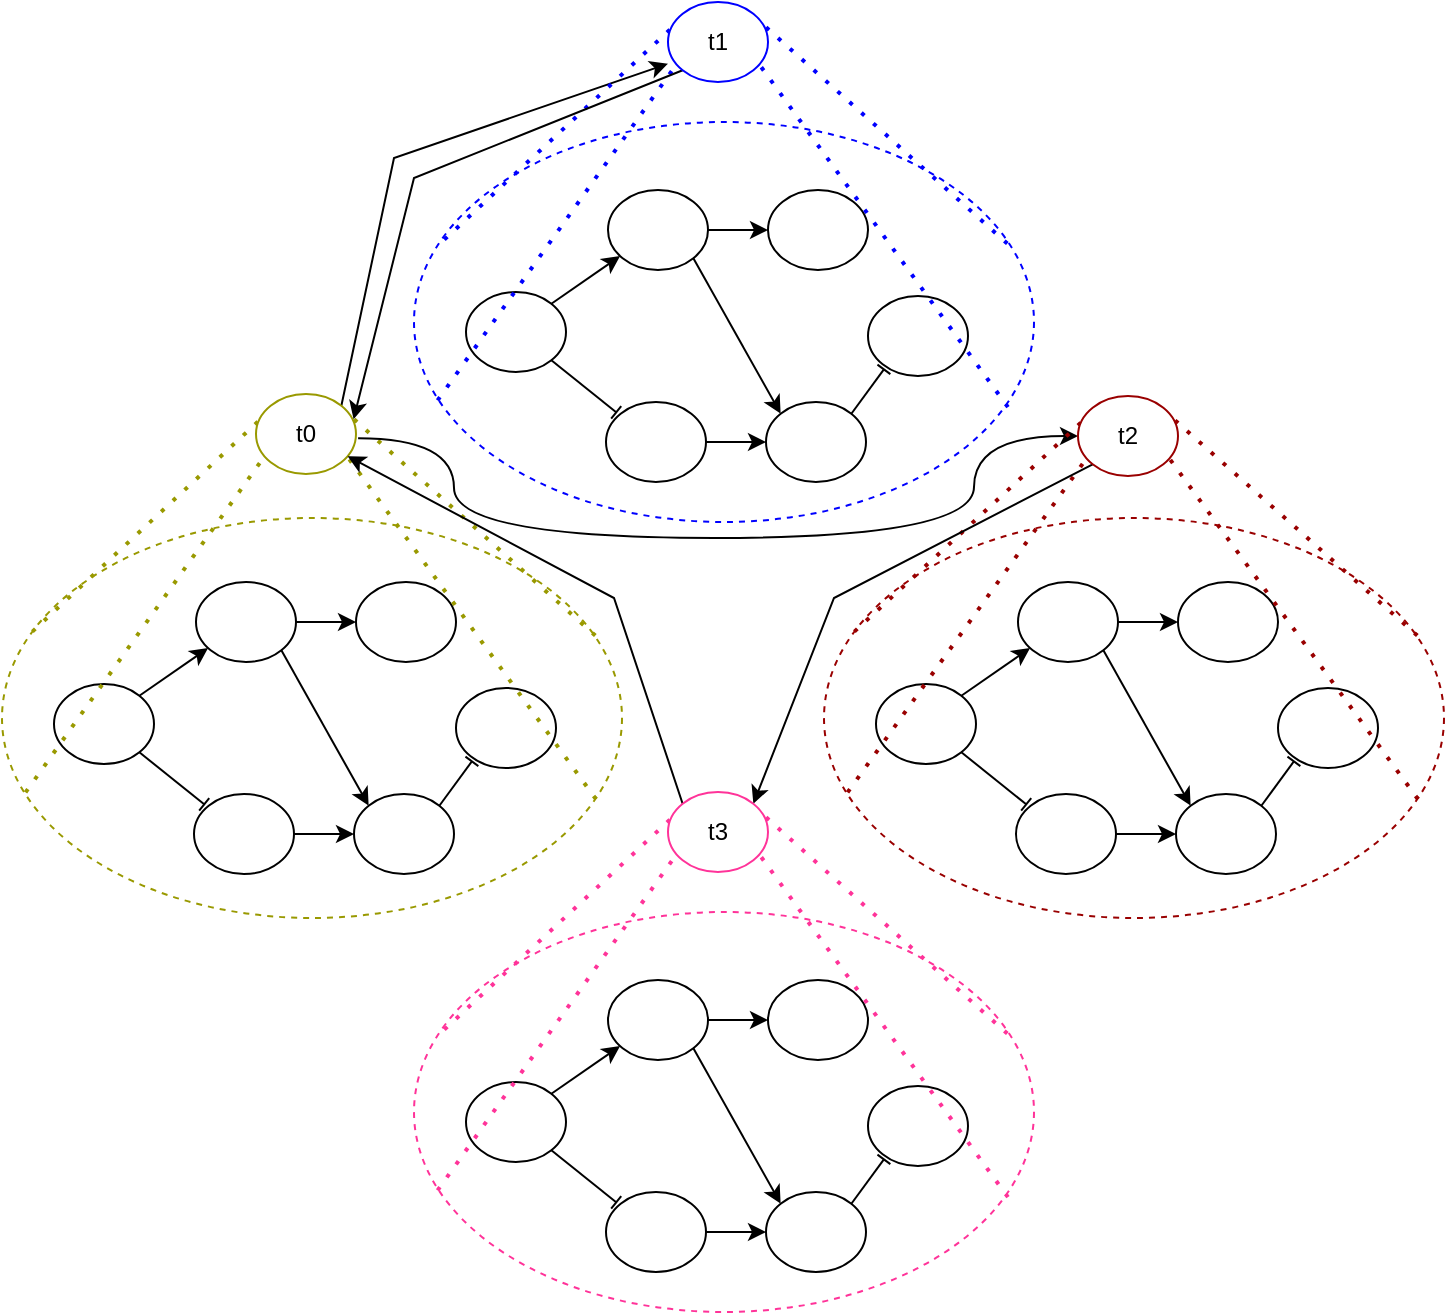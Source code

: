 <mxfile version="21.3.7" type="github">
  <diagram name="Pagina-1" id="gPWjSC0sNMpcJGo77wKc">
    <mxGraphModel dx="1357" dy="843" grid="1" gridSize="10" guides="1" tooltips="1" connect="1" arrows="1" fold="1" page="1" pageScale="1" pageWidth="827" pageHeight="1169" math="0" shadow="0">
      <root>
        <mxCell id="0" />
        <mxCell id="1" parent="0" />
        <mxCell id="D8RpLal6LioXR98MJQWB-3" value="" style="ellipse;whiteSpace=wrap;html=1;dashed=1;fillColor=none;strokeColor=#999900;" vertex="1" parent="1">
          <mxGeometry x="74" y="370" width="310" height="200" as="geometry" />
        </mxCell>
        <mxCell id="D8RpLal6LioXR98MJQWB-12" style="edgeStyle=none;rounded=0;orthogonalLoop=1;jettySize=auto;html=1;exitX=1;exitY=1;exitDx=0;exitDy=0;endArrow=baseDash;endFill=0;entryX=0.102;entryY=0.129;entryDx=0;entryDy=0;entryPerimeter=0;" edge="1" parent="1" source="D8RpLal6LioXR98MJQWB-5" target="D8RpLal6LioXR98MJQWB-7">
          <mxGeometry relative="1" as="geometry" />
        </mxCell>
        <mxCell id="D8RpLal6LioXR98MJQWB-13" style="edgeStyle=none;rounded=0;orthogonalLoop=1;jettySize=auto;html=1;exitX=1;exitY=0;exitDx=0;exitDy=0;" edge="1" parent="1" source="D8RpLal6LioXR98MJQWB-5" target="D8RpLal6LioXR98MJQWB-6">
          <mxGeometry relative="1" as="geometry" />
        </mxCell>
        <mxCell id="D8RpLal6LioXR98MJQWB-5" value="" style="ellipse;whiteSpace=wrap;html=1;" vertex="1" parent="1">
          <mxGeometry x="100" y="453" width="50" height="40" as="geometry" />
        </mxCell>
        <mxCell id="D8RpLal6LioXR98MJQWB-14" style="edgeStyle=none;rounded=0;orthogonalLoop=1;jettySize=auto;html=1;exitX=1;exitY=0.5;exitDx=0;exitDy=0;entryX=0;entryY=0.5;entryDx=0;entryDy=0;" edge="1" parent="1" source="D8RpLal6LioXR98MJQWB-6" target="D8RpLal6LioXR98MJQWB-9">
          <mxGeometry relative="1" as="geometry" />
        </mxCell>
        <mxCell id="D8RpLal6LioXR98MJQWB-15" style="edgeStyle=none;rounded=0;orthogonalLoop=1;jettySize=auto;html=1;exitX=1;exitY=1;exitDx=0;exitDy=0;entryX=0;entryY=0;entryDx=0;entryDy=0;" edge="1" parent="1" source="D8RpLal6LioXR98MJQWB-6" target="D8RpLal6LioXR98MJQWB-8">
          <mxGeometry relative="1" as="geometry" />
        </mxCell>
        <mxCell id="D8RpLal6LioXR98MJQWB-6" value="" style="ellipse;whiteSpace=wrap;html=1;" vertex="1" parent="1">
          <mxGeometry x="171" y="402" width="50" height="40" as="geometry" />
        </mxCell>
        <mxCell id="D8RpLal6LioXR98MJQWB-16" style="edgeStyle=none;rounded=0;orthogonalLoop=1;jettySize=auto;html=1;exitX=1;exitY=0.5;exitDx=0;exitDy=0;" edge="1" parent="1" source="D8RpLal6LioXR98MJQWB-7" target="D8RpLal6LioXR98MJQWB-8">
          <mxGeometry relative="1" as="geometry" />
        </mxCell>
        <mxCell id="D8RpLal6LioXR98MJQWB-7" value="" style="ellipse;whiteSpace=wrap;html=1;" vertex="1" parent="1">
          <mxGeometry x="170" y="508" width="50" height="40" as="geometry" />
        </mxCell>
        <mxCell id="D8RpLal6LioXR98MJQWB-17" style="edgeStyle=none;rounded=0;orthogonalLoop=1;jettySize=auto;html=1;exitX=1;exitY=0;exitDx=0;exitDy=0;entryX=0.159;entryY=0.917;entryDx=0;entryDy=0;endArrow=baseDash;endFill=0;entryPerimeter=0;" edge="1" parent="1" source="D8RpLal6LioXR98MJQWB-8" target="D8RpLal6LioXR98MJQWB-10">
          <mxGeometry relative="1" as="geometry" />
        </mxCell>
        <mxCell id="D8RpLal6LioXR98MJQWB-8" value="" style="ellipse;whiteSpace=wrap;html=1;" vertex="1" parent="1">
          <mxGeometry x="250" y="508" width="50" height="40" as="geometry" />
        </mxCell>
        <mxCell id="D8RpLal6LioXR98MJQWB-9" value="" style="ellipse;whiteSpace=wrap;html=1;" vertex="1" parent="1">
          <mxGeometry x="251" y="402" width="50" height="40" as="geometry" />
        </mxCell>
        <mxCell id="D8RpLal6LioXR98MJQWB-10" value="" style="ellipse;whiteSpace=wrap;html=1;" vertex="1" parent="1">
          <mxGeometry x="301" y="455" width="50" height="40" as="geometry" />
        </mxCell>
        <mxCell id="D8RpLal6LioXR98MJQWB-44" value="" style="endArrow=none;dashed=1;html=1;dashPattern=1 3;strokeWidth=2;rounded=0;exitX=0.038;exitY=0.686;exitDx=0;exitDy=0;exitPerimeter=0;entryX=0.078;entryY=0.791;entryDx=0;entryDy=0;entryPerimeter=0;strokeColor=#999900;" edge="1" parent="1" source="D8RpLal6LioXR98MJQWB-3" target="D8RpLal6LioXR98MJQWB-46">
          <mxGeometry width="50" height="50" relative="1" as="geometry">
            <mxPoint x="250" y="340" as="sourcePoint" />
            <mxPoint x="200" y="160" as="targetPoint" />
          </mxGeometry>
        </mxCell>
        <mxCell id="D8RpLal6LioXR98MJQWB-45" value="" style="endArrow=none;dashed=1;html=1;dashPattern=1 3;strokeWidth=2;rounded=0;exitX=0.957;exitY=0.294;exitDx=0;exitDy=0;exitPerimeter=0;entryX=0.965;entryY=0.298;entryDx=0;entryDy=0;entryPerimeter=0;strokeColor=#999900;" edge="1" parent="1" source="D8RpLal6LioXR98MJQWB-3" target="D8RpLal6LioXR98MJQWB-46">
          <mxGeometry width="50" height="50" relative="1" as="geometry">
            <mxPoint x="84" y="471" as="sourcePoint" />
            <mxPoint x="250" y="160" as="targetPoint" />
          </mxGeometry>
        </mxCell>
        <mxCell id="D8RpLal6LioXR98MJQWB-47" value="" style="endArrow=none;dashed=1;html=1;dashPattern=1 3;strokeWidth=2;rounded=0;exitX=0.049;exitY=0.284;exitDx=0;exitDy=0;exitPerimeter=0;entryX=0.053;entryY=0.307;entryDx=0;entryDy=0;entryPerimeter=0;strokeColor=#999900;" edge="1" parent="1" source="D8RpLal6LioXR98MJQWB-3" target="D8RpLal6LioXR98MJQWB-46">
          <mxGeometry width="50" height="50" relative="1" as="geometry">
            <mxPoint x="96" y="517" as="sourcePoint" />
            <mxPoint x="210" y="170" as="targetPoint" />
          </mxGeometry>
        </mxCell>
        <mxCell id="D8RpLal6LioXR98MJQWB-103" style="edgeStyle=none;rounded=0;orthogonalLoop=1;jettySize=auto;html=1;exitX=1;exitY=0;exitDx=0;exitDy=0;entryX=0;entryY=0.771;entryDx=0;entryDy=0;entryPerimeter=0;" edge="1" parent="1" source="D8RpLal6LioXR98MJQWB-46" target="D8RpLal6LioXR98MJQWB-83">
          <mxGeometry relative="1" as="geometry">
            <Array as="points">
              <mxPoint x="270" y="190" />
            </Array>
          </mxGeometry>
        </mxCell>
        <mxCell id="D8RpLal6LioXR98MJQWB-107" style="edgeStyle=orthogonalEdgeStyle;rounded=0;orthogonalLoop=1;jettySize=auto;html=1;exitX=1.021;exitY=0.553;exitDx=0;exitDy=0;curved=1;entryX=0;entryY=0.5;entryDx=0;entryDy=0;exitPerimeter=0;" edge="1" parent="1" source="D8RpLal6LioXR98MJQWB-46" target="D8RpLal6LioXR98MJQWB-65">
          <mxGeometry relative="1" as="geometry">
            <Array as="points">
              <mxPoint x="300" y="330" />
              <mxPoint x="300" y="380" />
              <mxPoint x="560" y="380" />
              <mxPoint x="560" y="329" />
            </Array>
          </mxGeometry>
        </mxCell>
        <mxCell id="D8RpLal6LioXR98MJQWB-46" value="t0" style="ellipse;whiteSpace=wrap;html=1;strokeColor=#999900;" vertex="1" parent="1">
          <mxGeometry x="201" y="308" width="50" height="40" as="geometry" />
        </mxCell>
        <mxCell id="D8RpLal6LioXR98MJQWB-48" value="" style="endArrow=none;dashed=1;html=1;dashPattern=1 3;strokeWidth=2;rounded=0;exitX=0.958;exitY=0.703;exitDx=0;exitDy=0;exitPerimeter=0;entryX=0.916;entryY=0.786;entryDx=0;entryDy=0;entryPerimeter=0;strokeColor=#999900;" edge="1" parent="1" source="D8RpLal6LioXR98MJQWB-3" target="D8RpLal6LioXR98MJQWB-46">
          <mxGeometry width="50" height="50" relative="1" as="geometry">
            <mxPoint x="381" y="439" as="sourcePoint" />
            <mxPoint x="260" y="170" as="targetPoint" />
          </mxGeometry>
        </mxCell>
        <mxCell id="D8RpLal6LioXR98MJQWB-49" value="" style="ellipse;whiteSpace=wrap;html=1;dashed=1;fillColor=none;strokeColor=#990000;" vertex="1" parent="1">
          <mxGeometry x="485" y="370" width="310" height="200" as="geometry" />
        </mxCell>
        <mxCell id="D8RpLal6LioXR98MJQWB-50" style="edgeStyle=none;rounded=0;orthogonalLoop=1;jettySize=auto;html=1;exitX=1;exitY=1;exitDx=0;exitDy=0;endArrow=baseDash;endFill=0;entryX=0.102;entryY=0.129;entryDx=0;entryDy=0;entryPerimeter=0;" edge="1" source="D8RpLal6LioXR98MJQWB-52" target="D8RpLal6LioXR98MJQWB-57" parent="1">
          <mxGeometry relative="1" as="geometry" />
        </mxCell>
        <mxCell id="D8RpLal6LioXR98MJQWB-51" style="edgeStyle=none;rounded=0;orthogonalLoop=1;jettySize=auto;html=1;exitX=1;exitY=0;exitDx=0;exitDy=0;" edge="1" source="D8RpLal6LioXR98MJQWB-52" target="D8RpLal6LioXR98MJQWB-55" parent="1">
          <mxGeometry relative="1" as="geometry" />
        </mxCell>
        <mxCell id="D8RpLal6LioXR98MJQWB-52" value="" style="ellipse;whiteSpace=wrap;html=1;" vertex="1" parent="1">
          <mxGeometry x="511" y="453" width="50" height="40" as="geometry" />
        </mxCell>
        <mxCell id="D8RpLal6LioXR98MJQWB-53" style="edgeStyle=none;rounded=0;orthogonalLoop=1;jettySize=auto;html=1;exitX=1;exitY=0.5;exitDx=0;exitDy=0;entryX=0;entryY=0.5;entryDx=0;entryDy=0;" edge="1" source="D8RpLal6LioXR98MJQWB-55" target="D8RpLal6LioXR98MJQWB-60" parent="1">
          <mxGeometry relative="1" as="geometry" />
        </mxCell>
        <mxCell id="D8RpLal6LioXR98MJQWB-54" style="edgeStyle=none;rounded=0;orthogonalLoop=1;jettySize=auto;html=1;exitX=1;exitY=1;exitDx=0;exitDy=0;entryX=0;entryY=0;entryDx=0;entryDy=0;" edge="1" source="D8RpLal6LioXR98MJQWB-55" target="D8RpLal6LioXR98MJQWB-59" parent="1">
          <mxGeometry relative="1" as="geometry" />
        </mxCell>
        <mxCell id="D8RpLal6LioXR98MJQWB-55" value="" style="ellipse;whiteSpace=wrap;html=1;" vertex="1" parent="1">
          <mxGeometry x="582" y="402" width="50" height="40" as="geometry" />
        </mxCell>
        <mxCell id="D8RpLal6LioXR98MJQWB-56" style="edgeStyle=none;rounded=0;orthogonalLoop=1;jettySize=auto;html=1;exitX=1;exitY=0.5;exitDx=0;exitDy=0;" edge="1" source="D8RpLal6LioXR98MJQWB-57" target="D8RpLal6LioXR98MJQWB-59" parent="1">
          <mxGeometry relative="1" as="geometry" />
        </mxCell>
        <mxCell id="D8RpLal6LioXR98MJQWB-57" value="" style="ellipse;whiteSpace=wrap;html=1;" vertex="1" parent="1">
          <mxGeometry x="581" y="508" width="50" height="40" as="geometry" />
        </mxCell>
        <mxCell id="D8RpLal6LioXR98MJQWB-58" style="edgeStyle=none;rounded=0;orthogonalLoop=1;jettySize=auto;html=1;exitX=1;exitY=0;exitDx=0;exitDy=0;entryX=0.159;entryY=0.917;entryDx=0;entryDy=0;endArrow=baseDash;endFill=0;entryPerimeter=0;" edge="1" source="D8RpLal6LioXR98MJQWB-59" target="D8RpLal6LioXR98MJQWB-61" parent="1">
          <mxGeometry relative="1" as="geometry" />
        </mxCell>
        <mxCell id="D8RpLal6LioXR98MJQWB-59" value="" style="ellipse;whiteSpace=wrap;html=1;" vertex="1" parent="1">
          <mxGeometry x="661" y="508" width="50" height="40" as="geometry" />
        </mxCell>
        <mxCell id="D8RpLal6LioXR98MJQWB-60" value="" style="ellipse;whiteSpace=wrap;html=1;" vertex="1" parent="1">
          <mxGeometry x="662" y="402" width="50" height="40" as="geometry" />
        </mxCell>
        <mxCell id="D8RpLal6LioXR98MJQWB-61" value="" style="ellipse;whiteSpace=wrap;html=1;" vertex="1" parent="1">
          <mxGeometry x="712" y="455" width="50" height="40" as="geometry" />
        </mxCell>
        <mxCell id="D8RpLal6LioXR98MJQWB-62" value="" style="endArrow=none;dashed=1;html=1;dashPattern=1 3;strokeWidth=2;rounded=0;exitX=0.038;exitY=0.686;exitDx=0;exitDy=0;exitPerimeter=0;entryX=0.078;entryY=0.791;entryDx=0;entryDy=0;entryPerimeter=0;strokeColor=#990000;" edge="1" source="D8RpLal6LioXR98MJQWB-49" target="D8RpLal6LioXR98MJQWB-65" parent="1">
          <mxGeometry width="50" height="50" relative="1" as="geometry">
            <mxPoint x="661" y="340" as="sourcePoint" />
            <mxPoint x="611" y="160" as="targetPoint" />
          </mxGeometry>
        </mxCell>
        <mxCell id="D8RpLal6LioXR98MJQWB-63" value="" style="endArrow=none;dashed=1;html=1;dashPattern=1 3;strokeWidth=2;rounded=0;exitX=0.957;exitY=0.294;exitDx=0;exitDy=0;exitPerimeter=0;entryX=0.965;entryY=0.298;entryDx=0;entryDy=0;entryPerimeter=0;strokeColor=#990000;" edge="1" source="D8RpLal6LioXR98MJQWB-49" target="D8RpLal6LioXR98MJQWB-65" parent="1">
          <mxGeometry width="50" height="50" relative="1" as="geometry">
            <mxPoint x="495" y="471" as="sourcePoint" />
            <mxPoint x="661" y="160" as="targetPoint" />
          </mxGeometry>
        </mxCell>
        <mxCell id="D8RpLal6LioXR98MJQWB-64" value="" style="endArrow=none;dashed=1;html=1;dashPattern=1 3;strokeWidth=2;rounded=0;exitX=0.049;exitY=0.284;exitDx=0;exitDy=0;exitPerimeter=0;entryX=0.053;entryY=0.307;entryDx=0;entryDy=0;entryPerimeter=0;strokeColor=#990000;" edge="1" source="D8RpLal6LioXR98MJQWB-49" target="D8RpLal6LioXR98MJQWB-65" parent="1">
          <mxGeometry width="50" height="50" relative="1" as="geometry">
            <mxPoint x="507" y="517" as="sourcePoint" />
            <mxPoint x="621" y="170" as="targetPoint" />
          </mxGeometry>
        </mxCell>
        <mxCell id="D8RpLal6LioXR98MJQWB-105" style="edgeStyle=none;rounded=0;orthogonalLoop=1;jettySize=auto;html=1;exitX=0;exitY=1;exitDx=0;exitDy=0;entryX=1;entryY=0;entryDx=0;entryDy=0;" edge="1" parent="1" source="D8RpLal6LioXR98MJQWB-65" target="D8RpLal6LioXR98MJQWB-101">
          <mxGeometry relative="1" as="geometry">
            <Array as="points">
              <mxPoint x="490" y="410" />
            </Array>
          </mxGeometry>
        </mxCell>
        <mxCell id="D8RpLal6LioXR98MJQWB-65" value="t2" style="ellipse;whiteSpace=wrap;html=1;strokeColor=#990000;" vertex="1" parent="1">
          <mxGeometry x="612" y="309" width="50" height="40" as="geometry" />
        </mxCell>
        <mxCell id="D8RpLal6LioXR98MJQWB-66" value="" style="endArrow=none;dashed=1;html=1;dashPattern=1 3;strokeWidth=2;rounded=0;exitX=0.958;exitY=0.703;exitDx=0;exitDy=0;exitPerimeter=0;entryX=0.916;entryY=0.786;entryDx=0;entryDy=0;entryPerimeter=0;strokeColor=#990000;" edge="1" source="D8RpLal6LioXR98MJQWB-49" target="D8RpLal6LioXR98MJQWB-65" parent="1">
          <mxGeometry width="50" height="50" relative="1" as="geometry">
            <mxPoint x="792" y="439" as="sourcePoint" />
            <mxPoint x="671" y="170" as="targetPoint" />
          </mxGeometry>
        </mxCell>
        <mxCell id="D8RpLal6LioXR98MJQWB-67" value="" style="ellipse;whiteSpace=wrap;html=1;dashed=1;fillColor=none;strokeColor=#0000FF;" vertex="1" parent="1">
          <mxGeometry x="280" y="172" width="310" height="200" as="geometry" />
        </mxCell>
        <mxCell id="D8RpLal6LioXR98MJQWB-68" style="edgeStyle=none;rounded=0;orthogonalLoop=1;jettySize=auto;html=1;exitX=1;exitY=1;exitDx=0;exitDy=0;endArrow=baseDash;endFill=0;entryX=0.102;entryY=0.129;entryDx=0;entryDy=0;entryPerimeter=0;" edge="1" source="D8RpLal6LioXR98MJQWB-70" target="D8RpLal6LioXR98MJQWB-75" parent="1">
          <mxGeometry relative="1" as="geometry" />
        </mxCell>
        <mxCell id="D8RpLal6LioXR98MJQWB-69" style="edgeStyle=none;rounded=0;orthogonalLoop=1;jettySize=auto;html=1;exitX=1;exitY=0;exitDx=0;exitDy=0;" edge="1" source="D8RpLal6LioXR98MJQWB-70" target="D8RpLal6LioXR98MJQWB-73" parent="1">
          <mxGeometry relative="1" as="geometry" />
        </mxCell>
        <mxCell id="D8RpLal6LioXR98MJQWB-70" value="" style="ellipse;whiteSpace=wrap;html=1;" vertex="1" parent="1">
          <mxGeometry x="306" y="257" width="50" height="40" as="geometry" />
        </mxCell>
        <mxCell id="D8RpLal6LioXR98MJQWB-71" style="edgeStyle=none;rounded=0;orthogonalLoop=1;jettySize=auto;html=1;exitX=1;exitY=0.5;exitDx=0;exitDy=0;entryX=0;entryY=0.5;entryDx=0;entryDy=0;" edge="1" source="D8RpLal6LioXR98MJQWB-73" target="D8RpLal6LioXR98MJQWB-78" parent="1">
          <mxGeometry relative="1" as="geometry" />
        </mxCell>
        <mxCell id="D8RpLal6LioXR98MJQWB-72" style="edgeStyle=none;rounded=0;orthogonalLoop=1;jettySize=auto;html=1;exitX=1;exitY=1;exitDx=0;exitDy=0;entryX=0;entryY=0;entryDx=0;entryDy=0;" edge="1" source="D8RpLal6LioXR98MJQWB-73" target="D8RpLal6LioXR98MJQWB-77" parent="1">
          <mxGeometry relative="1" as="geometry" />
        </mxCell>
        <mxCell id="D8RpLal6LioXR98MJQWB-73" value="" style="ellipse;whiteSpace=wrap;html=1;" vertex="1" parent="1">
          <mxGeometry x="377" y="206" width="50" height="40" as="geometry" />
        </mxCell>
        <mxCell id="D8RpLal6LioXR98MJQWB-74" style="edgeStyle=none;rounded=0;orthogonalLoop=1;jettySize=auto;html=1;exitX=1;exitY=0.5;exitDx=0;exitDy=0;" edge="1" source="D8RpLal6LioXR98MJQWB-75" target="D8RpLal6LioXR98MJQWB-77" parent="1">
          <mxGeometry relative="1" as="geometry" />
        </mxCell>
        <mxCell id="D8RpLal6LioXR98MJQWB-75" value="" style="ellipse;whiteSpace=wrap;html=1;" vertex="1" parent="1">
          <mxGeometry x="376" y="312" width="50" height="40" as="geometry" />
        </mxCell>
        <mxCell id="D8RpLal6LioXR98MJQWB-76" style="edgeStyle=none;rounded=0;orthogonalLoop=1;jettySize=auto;html=1;exitX=1;exitY=0;exitDx=0;exitDy=0;entryX=0.159;entryY=0.917;entryDx=0;entryDy=0;endArrow=baseDash;endFill=0;entryPerimeter=0;" edge="1" source="D8RpLal6LioXR98MJQWB-77" target="D8RpLal6LioXR98MJQWB-79" parent="1">
          <mxGeometry relative="1" as="geometry" />
        </mxCell>
        <mxCell id="D8RpLal6LioXR98MJQWB-77" value="" style="ellipse;whiteSpace=wrap;html=1;" vertex="1" parent="1">
          <mxGeometry x="456" y="312" width="50" height="40" as="geometry" />
        </mxCell>
        <mxCell id="D8RpLal6LioXR98MJQWB-78" value="" style="ellipse;whiteSpace=wrap;html=1;" vertex="1" parent="1">
          <mxGeometry x="457" y="206" width="50" height="40" as="geometry" />
        </mxCell>
        <mxCell id="D8RpLal6LioXR98MJQWB-79" value="" style="ellipse;whiteSpace=wrap;html=1;" vertex="1" parent="1">
          <mxGeometry x="507" y="259" width="50" height="40" as="geometry" />
        </mxCell>
        <mxCell id="D8RpLal6LioXR98MJQWB-80" value="" style="endArrow=none;dashed=1;html=1;dashPattern=1 3;strokeWidth=2;rounded=0;exitX=0.038;exitY=0.686;exitDx=0;exitDy=0;exitPerimeter=0;entryX=0.078;entryY=0.791;entryDx=0;entryDy=0;entryPerimeter=0;strokeColor=#0000FF;" edge="1" target="D8RpLal6LioXR98MJQWB-83" parent="1">
          <mxGeometry width="50" height="50" relative="1" as="geometry">
            <mxPoint x="291.78" y="311.2" as="sourcePoint" />
            <mxPoint x="406" y="-36" as="targetPoint" />
          </mxGeometry>
        </mxCell>
        <mxCell id="D8RpLal6LioXR98MJQWB-81" value="" style="endArrow=none;dashed=1;html=1;dashPattern=1 3;strokeWidth=2;rounded=0;exitX=0.957;exitY=0.294;exitDx=0;exitDy=0;exitPerimeter=0;entryX=0.965;entryY=0.298;entryDx=0;entryDy=0;entryPerimeter=0;strokeColor=#0000FF;" edge="1" target="D8RpLal6LioXR98MJQWB-83" parent="1">
          <mxGeometry width="50" height="50" relative="1" as="geometry">
            <mxPoint x="576.67" y="232.8" as="sourcePoint" />
            <mxPoint x="456" y="-36" as="targetPoint" />
          </mxGeometry>
        </mxCell>
        <mxCell id="D8RpLal6LioXR98MJQWB-82" value="" style="endArrow=none;dashed=1;html=1;dashPattern=1 3;strokeWidth=2;rounded=0;exitX=0.049;exitY=0.284;exitDx=0;exitDy=0;exitPerimeter=0;entryX=0.053;entryY=0.307;entryDx=0;entryDy=0;entryPerimeter=0;strokeColor=#0000FF;" edge="1" target="D8RpLal6LioXR98MJQWB-83" parent="1">
          <mxGeometry width="50" height="50" relative="1" as="geometry">
            <mxPoint x="295.19" y="230.8" as="sourcePoint" />
            <mxPoint x="416" y="-26" as="targetPoint" />
          </mxGeometry>
        </mxCell>
        <mxCell id="D8RpLal6LioXR98MJQWB-104" style="edgeStyle=none;rounded=0;orthogonalLoop=1;jettySize=auto;html=1;exitX=0;exitY=1;exitDx=0;exitDy=0;entryX=0.976;entryY=0.315;entryDx=0;entryDy=0;entryPerimeter=0;" edge="1" parent="1" source="D8RpLal6LioXR98MJQWB-83" target="D8RpLal6LioXR98MJQWB-46">
          <mxGeometry relative="1" as="geometry">
            <Array as="points">
              <mxPoint x="280" y="200" />
            </Array>
          </mxGeometry>
        </mxCell>
        <mxCell id="D8RpLal6LioXR98MJQWB-83" value="t1" style="ellipse;whiteSpace=wrap;html=1;strokeColor=#0000FF;" vertex="1" parent="1">
          <mxGeometry x="407" y="112" width="50" height="40" as="geometry" />
        </mxCell>
        <mxCell id="D8RpLal6LioXR98MJQWB-84" value="" style="endArrow=none;dashed=1;html=1;dashPattern=1 3;strokeWidth=2;rounded=0;exitX=0.958;exitY=0.703;exitDx=0;exitDy=0;exitPerimeter=0;entryX=0.916;entryY=0.786;entryDx=0;entryDy=0;entryPerimeter=0;strokeColor=#0000FF;" edge="1" target="D8RpLal6LioXR98MJQWB-83" parent="1">
          <mxGeometry width="50" height="50" relative="1" as="geometry">
            <mxPoint x="576.98" y="314.6" as="sourcePoint" />
            <mxPoint x="466" y="-26" as="targetPoint" />
          </mxGeometry>
        </mxCell>
        <mxCell id="D8RpLal6LioXR98MJQWB-85" value="" style="ellipse;whiteSpace=wrap;html=1;dashed=1;fillColor=none;strokeColor=#FF3399;" vertex="1" parent="1">
          <mxGeometry x="280" y="567" width="310" height="200" as="geometry" />
        </mxCell>
        <mxCell id="D8RpLal6LioXR98MJQWB-86" style="edgeStyle=none;rounded=0;orthogonalLoop=1;jettySize=auto;html=1;exitX=1;exitY=1;exitDx=0;exitDy=0;endArrow=baseDash;endFill=0;entryX=0.102;entryY=0.129;entryDx=0;entryDy=0;entryPerimeter=0;" edge="1" source="D8RpLal6LioXR98MJQWB-88" target="D8RpLal6LioXR98MJQWB-93" parent="1">
          <mxGeometry relative="1" as="geometry" />
        </mxCell>
        <mxCell id="D8RpLal6LioXR98MJQWB-87" style="edgeStyle=none;rounded=0;orthogonalLoop=1;jettySize=auto;html=1;exitX=1;exitY=0;exitDx=0;exitDy=0;" edge="1" source="D8RpLal6LioXR98MJQWB-88" target="D8RpLal6LioXR98MJQWB-91" parent="1">
          <mxGeometry relative="1" as="geometry" />
        </mxCell>
        <mxCell id="D8RpLal6LioXR98MJQWB-88" value="" style="ellipse;whiteSpace=wrap;html=1;" vertex="1" parent="1">
          <mxGeometry x="306" y="652" width="50" height="40" as="geometry" />
        </mxCell>
        <mxCell id="D8RpLal6LioXR98MJQWB-89" style="edgeStyle=none;rounded=0;orthogonalLoop=1;jettySize=auto;html=1;exitX=1;exitY=0.5;exitDx=0;exitDy=0;entryX=0;entryY=0.5;entryDx=0;entryDy=0;" edge="1" source="D8RpLal6LioXR98MJQWB-91" target="D8RpLal6LioXR98MJQWB-96" parent="1">
          <mxGeometry relative="1" as="geometry" />
        </mxCell>
        <mxCell id="D8RpLal6LioXR98MJQWB-90" style="edgeStyle=none;rounded=0;orthogonalLoop=1;jettySize=auto;html=1;exitX=1;exitY=1;exitDx=0;exitDy=0;entryX=0;entryY=0;entryDx=0;entryDy=0;" edge="1" source="D8RpLal6LioXR98MJQWB-91" target="D8RpLal6LioXR98MJQWB-95" parent="1">
          <mxGeometry relative="1" as="geometry" />
        </mxCell>
        <mxCell id="D8RpLal6LioXR98MJQWB-91" value="" style="ellipse;whiteSpace=wrap;html=1;" vertex="1" parent="1">
          <mxGeometry x="377" y="601" width="50" height="40" as="geometry" />
        </mxCell>
        <mxCell id="D8RpLal6LioXR98MJQWB-92" style="edgeStyle=none;rounded=0;orthogonalLoop=1;jettySize=auto;html=1;exitX=1;exitY=0.5;exitDx=0;exitDy=0;" edge="1" source="D8RpLal6LioXR98MJQWB-93" target="D8RpLal6LioXR98MJQWB-95" parent="1">
          <mxGeometry relative="1" as="geometry" />
        </mxCell>
        <mxCell id="D8RpLal6LioXR98MJQWB-93" value="" style="ellipse;whiteSpace=wrap;html=1;" vertex="1" parent="1">
          <mxGeometry x="376" y="707" width="50" height="40" as="geometry" />
        </mxCell>
        <mxCell id="D8RpLal6LioXR98MJQWB-94" style="edgeStyle=none;rounded=0;orthogonalLoop=1;jettySize=auto;html=1;exitX=1;exitY=0;exitDx=0;exitDy=0;entryX=0.159;entryY=0.917;entryDx=0;entryDy=0;endArrow=baseDash;endFill=0;entryPerimeter=0;" edge="1" source="D8RpLal6LioXR98MJQWB-95" target="D8RpLal6LioXR98MJQWB-97" parent="1">
          <mxGeometry relative="1" as="geometry" />
        </mxCell>
        <mxCell id="D8RpLal6LioXR98MJQWB-95" value="" style="ellipse;whiteSpace=wrap;html=1;" vertex="1" parent="1">
          <mxGeometry x="456" y="707" width="50" height="40" as="geometry" />
        </mxCell>
        <mxCell id="D8RpLal6LioXR98MJQWB-96" value="" style="ellipse;whiteSpace=wrap;html=1;" vertex="1" parent="1">
          <mxGeometry x="457" y="601" width="50" height="40" as="geometry" />
        </mxCell>
        <mxCell id="D8RpLal6LioXR98MJQWB-97" value="" style="ellipse;whiteSpace=wrap;html=1;" vertex="1" parent="1">
          <mxGeometry x="507" y="654" width="50" height="40" as="geometry" />
        </mxCell>
        <mxCell id="D8RpLal6LioXR98MJQWB-98" value="" style="endArrow=none;dashed=1;html=1;dashPattern=1 3;strokeWidth=2;rounded=0;exitX=0.038;exitY=0.686;exitDx=0;exitDy=0;exitPerimeter=0;entryX=0.078;entryY=0.791;entryDx=0;entryDy=0;entryPerimeter=0;strokeColor=#FF3399;" edge="1" target="D8RpLal6LioXR98MJQWB-101" parent="1">
          <mxGeometry width="50" height="50" relative="1" as="geometry">
            <mxPoint x="291.78" y="706.2" as="sourcePoint" />
            <mxPoint x="406" y="359" as="targetPoint" />
          </mxGeometry>
        </mxCell>
        <mxCell id="D8RpLal6LioXR98MJQWB-99" value="" style="endArrow=none;dashed=1;html=1;dashPattern=1 3;strokeWidth=2;rounded=0;exitX=0.957;exitY=0.294;exitDx=0;exitDy=0;exitPerimeter=0;entryX=0.965;entryY=0.298;entryDx=0;entryDy=0;entryPerimeter=0;strokeColor=#FF3399;" edge="1" target="D8RpLal6LioXR98MJQWB-101" parent="1">
          <mxGeometry width="50" height="50" relative="1" as="geometry">
            <mxPoint x="576.67" y="627.8" as="sourcePoint" />
            <mxPoint x="456" y="359" as="targetPoint" />
          </mxGeometry>
        </mxCell>
        <mxCell id="D8RpLal6LioXR98MJQWB-100" value="" style="endArrow=none;dashed=1;html=1;dashPattern=1 3;strokeWidth=2;rounded=0;exitX=0.049;exitY=0.284;exitDx=0;exitDy=0;exitPerimeter=0;entryX=0.053;entryY=0.307;entryDx=0;entryDy=0;entryPerimeter=0;strokeColor=#FF3399;" edge="1" target="D8RpLal6LioXR98MJQWB-101" parent="1">
          <mxGeometry width="50" height="50" relative="1" as="geometry">
            <mxPoint x="295.19" y="625.8" as="sourcePoint" />
            <mxPoint x="416" y="369" as="targetPoint" />
          </mxGeometry>
        </mxCell>
        <mxCell id="D8RpLal6LioXR98MJQWB-106" style="edgeStyle=none;rounded=0;orthogonalLoop=1;jettySize=auto;html=1;exitX=0;exitY=0;exitDx=0;exitDy=0;" edge="1" parent="1" source="D8RpLal6LioXR98MJQWB-101" target="D8RpLal6LioXR98MJQWB-46">
          <mxGeometry relative="1" as="geometry">
            <Array as="points">
              <mxPoint x="380" y="410" />
            </Array>
          </mxGeometry>
        </mxCell>
        <mxCell id="D8RpLal6LioXR98MJQWB-101" value="t3" style="ellipse;whiteSpace=wrap;html=1;strokeColor=#FF3399;" vertex="1" parent="1">
          <mxGeometry x="407" y="507" width="50" height="40" as="geometry" />
        </mxCell>
        <mxCell id="D8RpLal6LioXR98MJQWB-102" value="" style="endArrow=none;dashed=1;html=1;dashPattern=1 3;strokeWidth=2;rounded=0;exitX=0.958;exitY=0.703;exitDx=0;exitDy=0;exitPerimeter=0;entryX=0.916;entryY=0.786;entryDx=0;entryDy=0;entryPerimeter=0;strokeColor=#FF3399;" edge="1" target="D8RpLal6LioXR98MJQWB-101" parent="1">
          <mxGeometry width="50" height="50" relative="1" as="geometry">
            <mxPoint x="576.98" y="709.6" as="sourcePoint" />
            <mxPoint x="466" y="369" as="targetPoint" />
          </mxGeometry>
        </mxCell>
      </root>
    </mxGraphModel>
  </diagram>
</mxfile>
